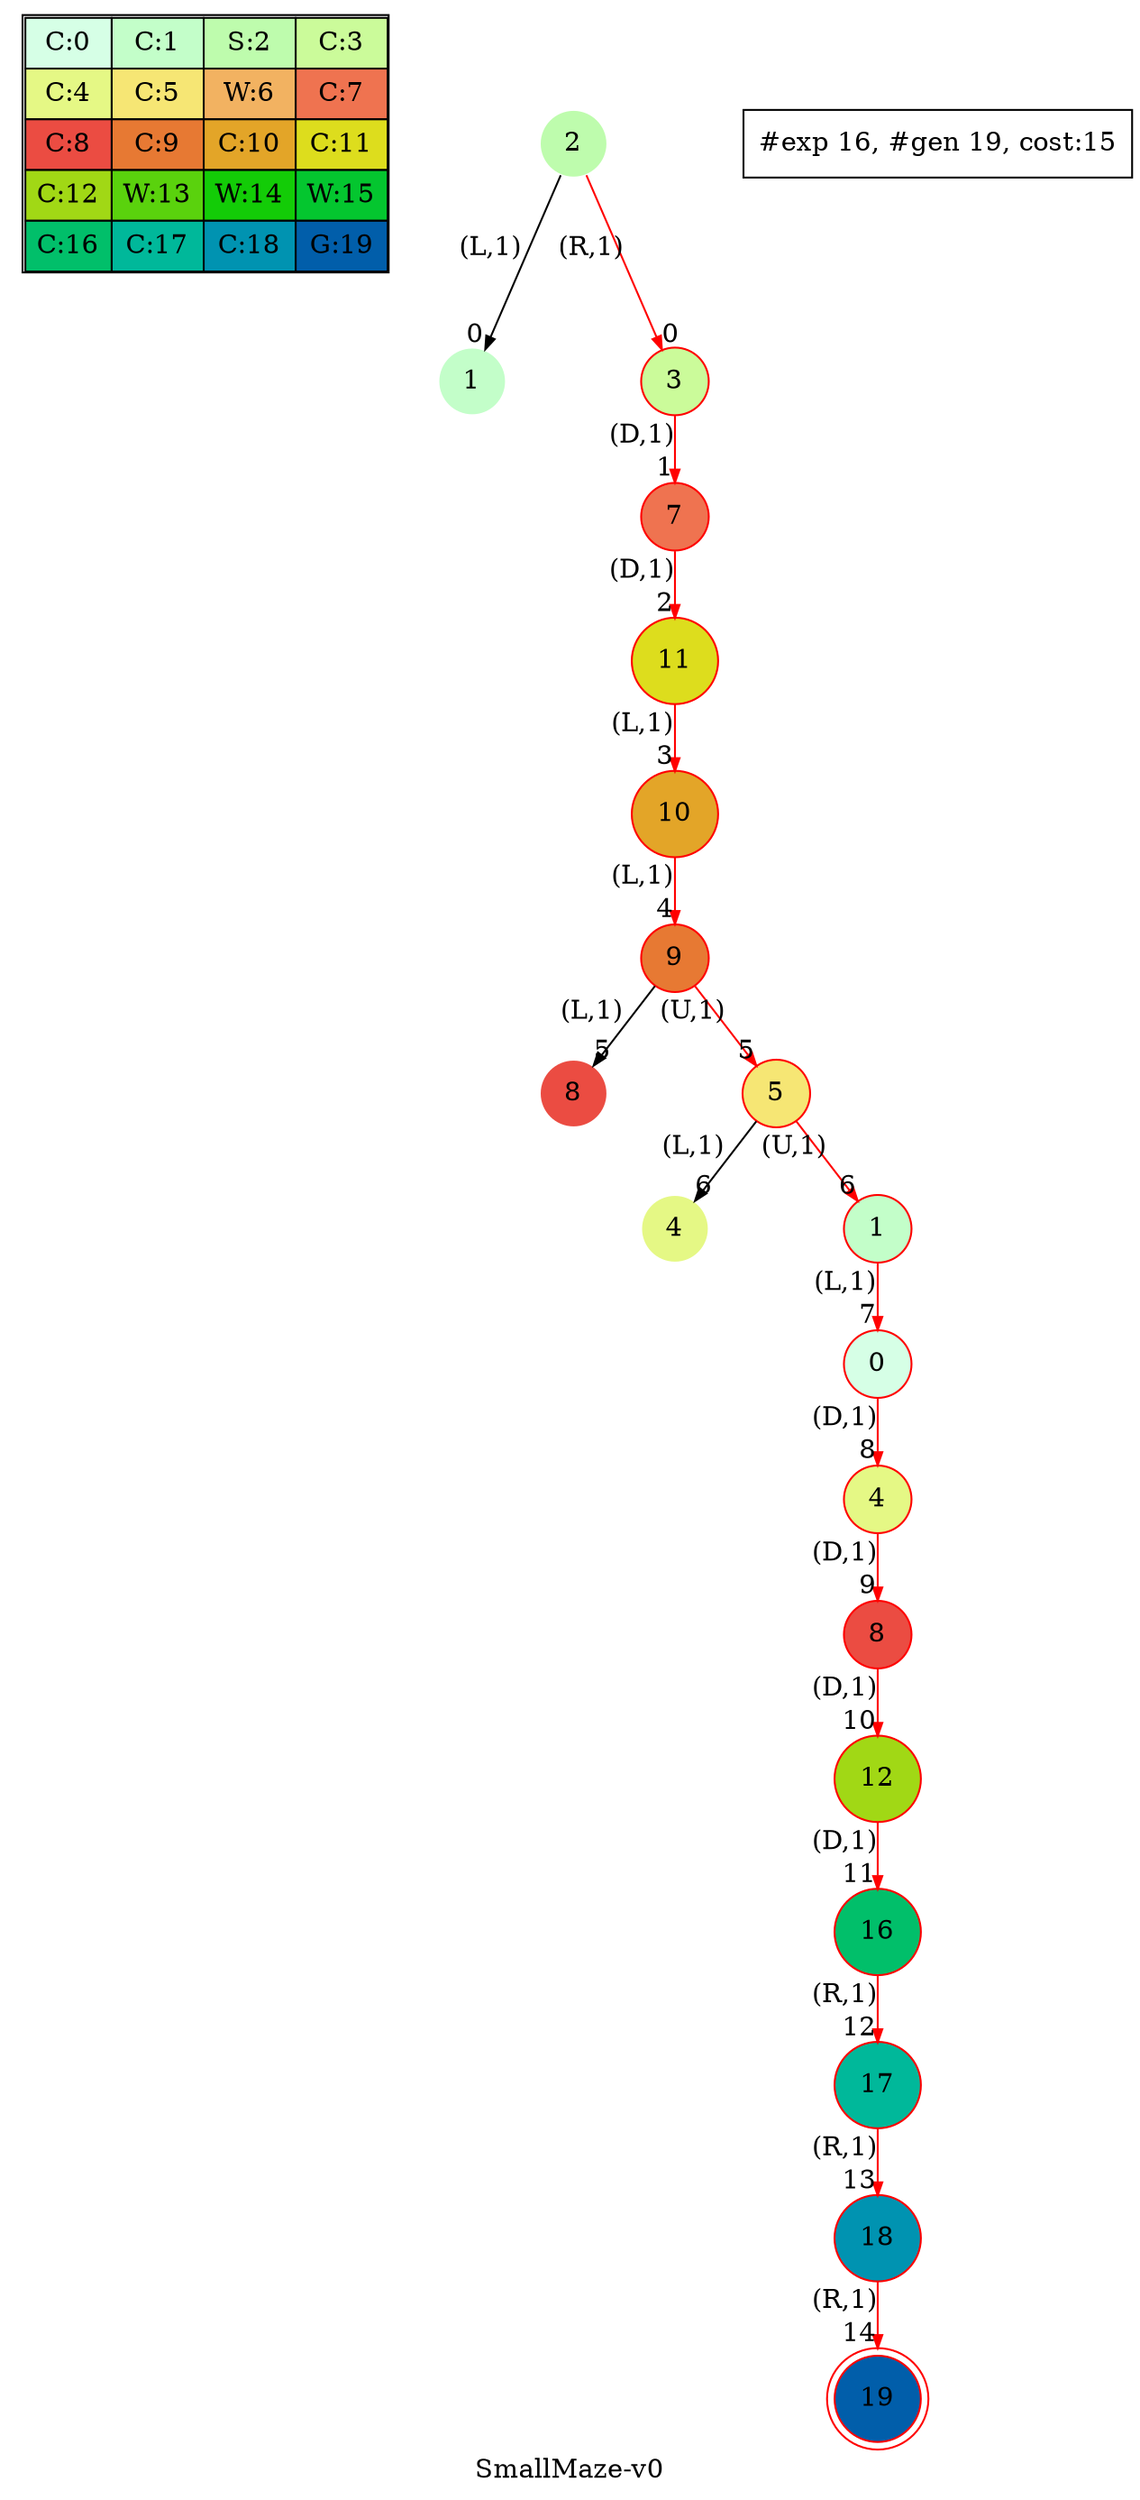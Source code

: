 digraph SmallMaze { label="SmallMaze-v0"
subgraph MAP {label=Map;map [shape=plaintext label=<<table border="1" cellpadding="5" cellspacing="0" cellborder="1"><tr><td bgcolor="0.39803922 0.15947579 0.99679532 1.        ">C:0</td><td bgcolor="0.35098039 0.23194764 0.99315867 1.        ">C:1</td><td bgcolor="0.29607843 0.31486959 0.98720184 1.        ">S:2</td><td bgcolor="0.24901961 0.38410575 0.98063477 1.        ">C:3</td></tr><tr><td bgcolor="0.19411765 0.46220388 0.97128103 1.        ">C:4</td><td bgcolor="0.14705882 0.52643216 0.96182564 1.        ">C:5</td><td bgcolor="0.09215686 0.59770746 0.94913494 1.        ">W:6</td><td bgcolor="0.0372549  0.66454018 0.93467977 1.        ">C:7</td></tr><tr><td bgcolor="0.00980392 0.71791192 0.92090552 1.        ">C:8</td><td bgcolor="0.06470588 0.77520398 0.9032472  1.        ">C:9</td><td bgcolor="0.11176471 0.81974048 0.88677369 1.        ">C:10</td><td bgcolor="0.16666667 0.8660254  0.8660254  1.        ">C:11</td></tr><tr><td bgcolor="0.21372549 0.9005867  0.84695821 1.        ">C:12</td><td bgcolor="0.26862745 0.93467977 0.82325295 1.        ">W:13</td><td bgcolor="0.32352941 0.96182564 0.79801723 1.        ">W:14</td><td bgcolor="0.37058824 0.97940977 0.77520398 1.        ">W:15</td></tr><tr><td bgcolor="0.4254902  0.99315867 0.74725253 1.        ">C:16</td><td bgcolor="0.47254902 0.99907048 0.72218645 1.        ">C:17</td><td bgcolor="0.52745098 0.99907048 0.69169844 1.        ">C:18</td><td bgcolor="0.5745098  0.99315867 0.66454018 1.        ">G:19</td></tr></table>>]} 
nodesep=1 ranksep=0.5 node [shape=circle] edge [arrowsize=0.7] 
"0_2" [label=2 style=filled color=white  fillcolor="0.29607843 0.31486959 0.98720184 1.        "]; 
"0_2.1-0" [label=1 style=filled color=white  fillcolor="0.35098039 0.23194764 0.99315867 1.        "];  "0_2" -> "0_2.1-0" [xlabel="(L,1)" headlabel=0]; 
"0_2.3-1" [label=3 style=filled color=white  fillcolor="0.24901961 0.38410575 0.98063477 1.        "color=red ];   "0_2" -> "0_2.3-1" [xlabel="(R,1)" headlabel=0color=red ];  
"0_2.3.7-3" [label=7 style=filled color=white  fillcolor="0.0372549  0.66454018 0.93467977 1.        "color=red ];   "0_2.3-1" -> "0_2.3.7-3" [xlabel="(D,1)" headlabel=1color=red ];  
"0_2.3.7.11-3" [label=11 style=filled color=white  fillcolor="0.16666667 0.8660254  0.8660254  1.        "color=red ];   "0_2.3.7-3" -> "0_2.3.7.11-3" [xlabel="(D,1)" headlabel=2color=red ];  
"0_2.3.7.11.10-0" [label=10 style=filled color=white  fillcolor="0.11176471 0.81974048 0.88677369 1.        "color=red ];   "0_2.3.7.11-3" -> "0_2.3.7.11.10-0" [xlabel="(L,1)" headlabel=3color=red ];  
"0_2.3.7.11.10.9-0" [label=9 style=filled color=white  fillcolor="0.06470588 0.77520398 0.9032472  1.        "color=red ];   "0_2.3.7.11.10-0" -> "0_2.3.7.11.10.9-0" [xlabel="(L,1)" headlabel=4color=red ];  
"0_2.3.7.11.10.9.8-0" [label=8 style=filled color=white  fillcolor="0.00980392 0.71791192 0.92090552 1.        "];  "0_2.3.7.11.10.9-0" -> "0_2.3.7.11.10.9.8-0" [xlabel="(L,1)" headlabel=5]; 
"0_2.3.7.11.10.9.5-2" [label=5 style=filled color=white  fillcolor="0.14705882 0.52643216 0.96182564 1.        "color=red ];   "0_2.3.7.11.10.9-0" -> "0_2.3.7.11.10.9.5-2" [xlabel="(U,1)" headlabel=5color=red ];  
"0_2.3.7.11.10.9.5.4-0" [label=4 style=filled color=white  fillcolor="0.19411765 0.46220388 0.97128103 1.        "];  "0_2.3.7.11.10.9.5-2" -> "0_2.3.7.11.10.9.5.4-0" [xlabel="(L,1)" headlabel=6]; 
"0_2.3.7.11.10.9.5.1-2" [label=1 style=filled color=white  fillcolor="0.35098039 0.23194764 0.99315867 1.        "color=red ];   "0_2.3.7.11.10.9.5-2" -> "0_2.3.7.11.10.9.5.1-2" [xlabel="(U,1)" headlabel=6color=red ];  
"0_2.3.7.11.10.9.5.1.0-0" [label=0 style=filled color=white  fillcolor="0.39803922 0.15947579 0.99679532 1.        "color=red ];   "0_2.3.7.11.10.9.5.1-2" -> "0_2.3.7.11.10.9.5.1.0-0" [xlabel="(L,1)" headlabel=7color=red ];  
"0_2.3.7.11.10.9.5.1.0.4-3" [label=4 style=filled color=white  fillcolor="0.19411765 0.46220388 0.97128103 1.        "color=red ];   "0_2.3.7.11.10.9.5.1.0-0" -> "0_2.3.7.11.10.9.5.1.0.4-3" [xlabel="(D,1)" headlabel=8color=red ];  
"0_2.3.7.11.10.9.5.1.0.4.8-3" [label=8 style=filled color=white  fillcolor="0.00980392 0.71791192 0.92090552 1.        "color=red ];   "0_2.3.7.11.10.9.5.1.0.4-3" -> "0_2.3.7.11.10.9.5.1.0.4.8-3" [xlabel="(D,1)" headlabel=9color=red ];  
"0_2.3.7.11.10.9.5.1.0.4.8.12-3" [label=12 style=filled color=white  fillcolor="0.21372549 0.9005867  0.84695821 1.        "color=red ];   "0_2.3.7.11.10.9.5.1.0.4.8-3" -> "0_2.3.7.11.10.9.5.1.0.4.8.12-3" [xlabel="(D,1)" headlabel=10color=red ];  
"0_2.3.7.11.10.9.5.1.0.4.8.12.16-3" [label=16 style=filled color=white  fillcolor="0.4254902  0.99315867 0.74725253 1.        "color=red ];   "0_2.3.7.11.10.9.5.1.0.4.8.12-3" -> "0_2.3.7.11.10.9.5.1.0.4.8.12.16-3" [xlabel="(D,1)" headlabel=11color=red ];  
"0_2.3.7.11.10.9.5.1.0.4.8.12.16.17-1" [label=17 style=filled color=white  fillcolor="0.47254902 0.99907048 0.72218645 1.        "color=red ];   "0_2.3.7.11.10.9.5.1.0.4.8.12.16-3" -> "0_2.3.7.11.10.9.5.1.0.4.8.12.16.17-1" [xlabel="(R,1)" headlabel=12color=red ];  
"0_2.3.7.11.10.9.5.1.0.4.8.12.16.17.18-1" [label=18 style=filled color=white  fillcolor="0.52745098 0.99907048 0.69169844 1.        "color=red ];   "0_2.3.7.11.10.9.5.1.0.4.8.12.16.17-1" -> "0_2.3.7.11.10.9.5.1.0.4.8.12.16.17.18-1" [xlabel="(R,1)" headlabel=13color=red ];  
"0_2.3.7.11.10.9.5.1.0.4.8.12.16.17.18.19-1" [label=19 style=filled color=red peripheries=2 fillcolor="0.5745098  0.99315867 0.66454018 1.        "color=red ];   "0_2.3.7.11.10.9.5.1.0.4.8.12.16.17.18-1" -> "0_2.3.7.11.10.9.5.1.0.4.8.12.16.17.18.19-1" [xlabel="(R,1)" headlabel=14color=red ];  
 "#exp 16, #gen 19, cost:15" [ shape=box ];
}
